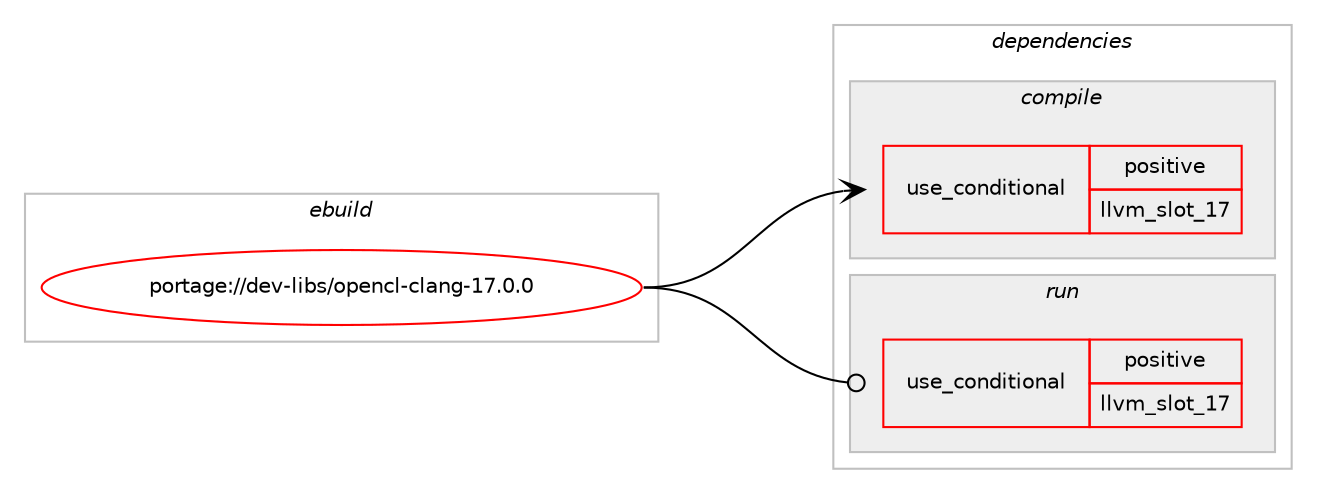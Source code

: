 digraph prolog {

# *************
# Graph options
# *************

newrank=true;
concentrate=true;
compound=true;
graph [rankdir=LR,fontname=Helvetica,fontsize=10,ranksep=1.5];#, ranksep=2.5, nodesep=0.2];
edge  [arrowhead=vee];
node  [fontname=Helvetica,fontsize=10];

# **********
# The ebuild
# **********

subgraph cluster_leftcol {
color=gray;
rank=same;
label=<<i>ebuild</i>>;
id [label="portage://dev-libs/opencl-clang-17.0.0", color=red, width=4, href="../dev-libs/opencl-clang-17.0.0.svg"];
}

# ****************
# The dependencies
# ****************

subgraph cluster_midcol {
color=gray;
label=<<i>dependencies</i>>;
subgraph cluster_compile {
fillcolor="#eeeeee";
style=filled;
label=<<i>compile</i>>;
subgraph cond27010 {
dependency57116 [label=<<TABLE BORDER="0" CELLBORDER="1" CELLSPACING="0" CELLPADDING="4"><TR><TD ROWSPAN="3" CELLPADDING="10">use_conditional</TD></TR><TR><TD>positive</TD></TR><TR><TD>llvm_slot_17</TD></TR></TABLE>>, shape=none, color=red];
# *** BEGIN UNKNOWN DEPENDENCY TYPE (TODO) ***
# dependency57116 -> package_dependency(portage://dev-libs/opencl-clang-17.0.0,install,no,sys-devel,clang,none,[,,],[slot(17),equal],[use(enable(static-analyzer),none)])
# *** END UNKNOWN DEPENDENCY TYPE (TODO) ***

# *** BEGIN UNKNOWN DEPENDENCY TYPE (TODO) ***
# dependency57116 -> package_dependency(portage://dev-libs/opencl-clang-17.0.0,install,no,sys-devel,llvm,none,[,,],[slot(17),equal],[])
# *** END UNKNOWN DEPENDENCY TYPE (TODO) ***

}
id:e -> dependency57116:w [weight=20,style="solid",arrowhead="vee"];
# *** BEGIN UNKNOWN DEPENDENCY TYPE (TODO) ***
# id -> package_dependency(portage://dev-libs/opencl-clang-17.0.0,install,no,dev-util,spirv-llvm-translator,none,[,,],[slot(17),equal],[])
# *** END UNKNOWN DEPENDENCY TYPE (TODO) ***

}
subgraph cluster_compileandrun {
fillcolor="#eeeeee";
style=filled;
label=<<i>compile and run</i>>;
}
subgraph cluster_run {
fillcolor="#eeeeee";
style=filled;
label=<<i>run</i>>;
subgraph cond27011 {
dependency57117 [label=<<TABLE BORDER="0" CELLBORDER="1" CELLSPACING="0" CELLPADDING="4"><TR><TD ROWSPAN="3" CELLPADDING="10">use_conditional</TD></TR><TR><TD>positive</TD></TR><TR><TD>llvm_slot_17</TD></TR></TABLE>>, shape=none, color=red];
# *** BEGIN UNKNOWN DEPENDENCY TYPE (TODO) ***
# dependency57117 -> package_dependency(portage://dev-libs/opencl-clang-17.0.0,run,no,sys-devel,clang,none,[,,],[slot(17),equal],[use(enable(static-analyzer),none)])
# *** END UNKNOWN DEPENDENCY TYPE (TODO) ***

# *** BEGIN UNKNOWN DEPENDENCY TYPE (TODO) ***
# dependency57117 -> package_dependency(portage://dev-libs/opencl-clang-17.0.0,run,no,sys-devel,llvm,none,[,,],[slot(17),equal],[])
# *** END UNKNOWN DEPENDENCY TYPE (TODO) ***

}
id:e -> dependency57117:w [weight=20,style="solid",arrowhead="odot"];
# *** BEGIN UNKNOWN DEPENDENCY TYPE (TODO) ***
# id -> package_dependency(portage://dev-libs/opencl-clang-17.0.0,run,no,dev-util,spirv-llvm-translator,none,[,,],[slot(17),equal],[])
# *** END UNKNOWN DEPENDENCY TYPE (TODO) ***

}
}

# **************
# The candidates
# **************

subgraph cluster_choices {
rank=same;
color=gray;
label=<<i>candidates</i>>;

}

}

